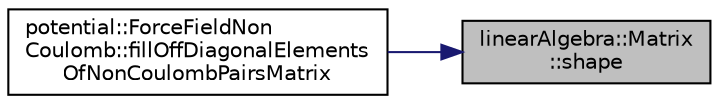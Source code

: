 digraph "linearAlgebra::Matrix::shape"
{
 // LATEX_PDF_SIZE
  edge [fontname="Helvetica",fontsize="10",labelfontname="Helvetica",labelfontsize="10"];
  node [fontname="Helvetica",fontsize="10",shape=record];
  rankdir="RL";
  Node1 [label="linearAlgebra::Matrix\l::shape",height=0.2,width=0.4,color="black", fillcolor="grey75", style="filled", fontcolor="black",tooltip=" "];
  Node1 -> Node2 [dir="back",color="midnightblue",fontsize="10",style="solid",fontname="Helvetica"];
  Node2 [label="potential::ForceFieldNon\lCoulomb::fillOffDiagonalElements\lOfNonCoulombPairsMatrix",height=0.2,width=0.4,color="black", fillcolor="white", style="filled",URL="$classpotential_1_1ForceFieldNonCoulomb.html#ab7dc50b99e1bb8364ed7bfcad6cfbb5d",tooltip="fills the off-diagonal elements of the non-coulombic pairs matrix"];
}
